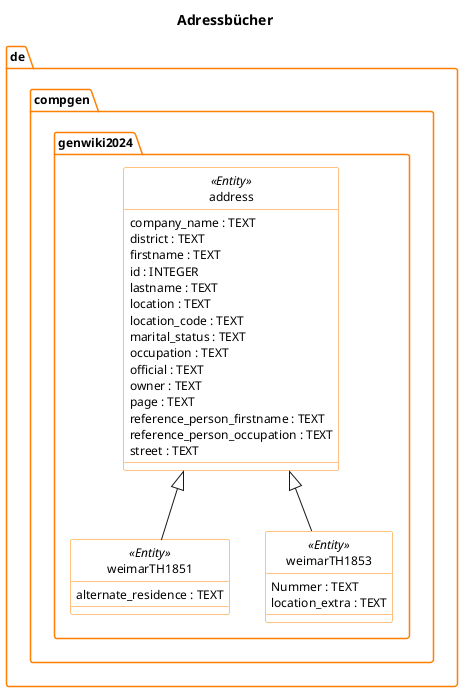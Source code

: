 @startuml
title
Adressbücher
end title
package de.compgen.genwiki2024 {
  class address << Entity >> {
   company_name : TEXT
   district : TEXT
   firstname : TEXT
   id : INTEGER
   lastname : TEXT
   location : TEXT
   location_code : TEXT
   marital_status : TEXT
   occupation : TEXT
   official : TEXT
   owner : TEXT
   page : TEXT
   reference_person_firstname : TEXT
   reference_person_occupation : TEXT
   street : TEXT
  }
  class weimarTH1851 << Entity >> {
   alternate_residence : TEXT
  }
  class weimarTH1853 << Entity >> {
   Nummer : TEXT
   location_extra : TEXT
  }
  address <|-- weimarTH1851
  address <|-- weimarTH1853
}

' BITPlan Corporate identity skin params
' Copyright (c) 2015-2020 BITPlan GmbH
' see http://wiki.bitplan.com/PlantUmlSkinParams#BITPlanCI
' skinparams generated by com.bitplan.restmodelmanager
skinparam note {
  BackGroundColor #FFFFFF
  FontSize 12
  ArrowColor #FF8000
  BorderColor #FF8000
  FontColor black
  FontName Technical
}
skinparam component {
  BackGroundColor #FFFFFF
  FontSize 12
  ArrowColor #FF8000
  BorderColor #FF8000
  FontColor black
  FontName Technical
}
skinparam package {
  BackGroundColor #FFFFFF
  FontSize 12
  ArrowColor #FF8000
  BorderColor #FF8000
  FontColor black
  FontName Technical
}
skinparam usecase {
  BackGroundColor #FFFFFF
  FontSize 12
  ArrowColor #FF8000
  BorderColor #FF8000
  FontColor black
  FontName Technical
}
skinparam activity {
  BackGroundColor #FFFFFF
  FontSize 12
  ArrowColor #FF8000
  BorderColor #FF8000
  FontColor black
  FontName Technical
}
skinparam classAttribute {
  BackGroundColor #FFFFFF
  FontSize 12
  ArrowColor #FF8000
  BorderColor #FF8000
  FontColor black
  FontName Technical
}
skinparam interface {
  BackGroundColor #FFFFFF
  FontSize 12
  ArrowColor #FF8000
  BorderColor #FF8000
  FontColor black
  FontName Technical
}
skinparam class {
  BackGroundColor #FFFFFF
  FontSize 12
  ArrowColor #FF8000
  BorderColor #FF8000
  FontColor black
  FontName Technical
}
skinparam object {
  BackGroundColor #FFFFFF
  FontSize 12
  ArrowColor #FF8000
  BorderColor #FF8000
  FontColor black
  FontName Technical
}
hide Circle
' end of skinparams '
@enduml
